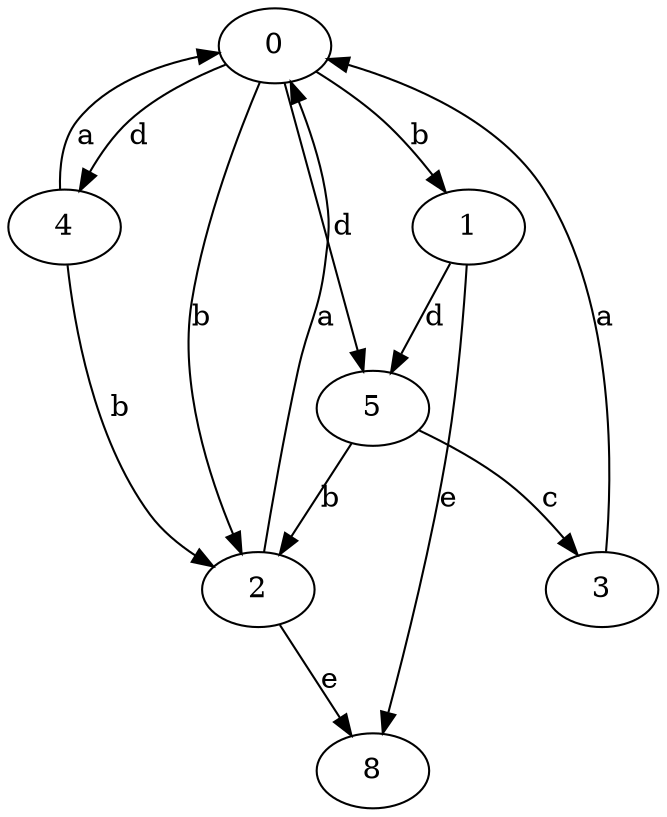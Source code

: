 strict digraph  {
0;
1;
2;
3;
4;
5;
8;
0 -> 1  [label=b];
0 -> 2  [label=b];
0 -> 4  [label=d];
0 -> 5  [label=d];
1 -> 5  [label=d];
1 -> 8  [label=e];
2 -> 0  [label=a];
2 -> 8  [label=e];
3 -> 0  [label=a];
4 -> 0  [label=a];
4 -> 2  [label=b];
5 -> 2  [label=b];
5 -> 3  [label=c];
}
